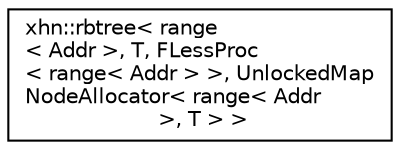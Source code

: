 digraph "Graphical Class Hierarchy"
{
  edge [fontname="Helvetica",fontsize="10",labelfontname="Helvetica",labelfontsize="10"];
  node [fontname="Helvetica",fontsize="10",shape=record];
  rankdir="LR";
  Node1 [label="xhn::rbtree\< range\l\< Addr \>, T, FLessProc\l\< range\< Addr \> \>, UnlockedMap\lNodeAllocator\< range\< Addr\l \>, T \> \>",height=0.2,width=0.4,color="black", fillcolor="white", style="filled",URL="$classxhn_1_1rbtree.html"];
}
